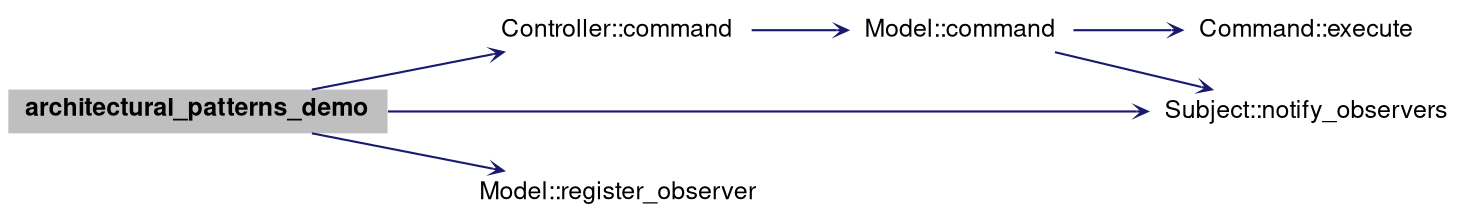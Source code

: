 digraph "architectural_patterns_demo"
{
 // LATEX_PDF_SIZE
  bgcolor="transparent";
  edge [fontname="Helvetica,Arial,sans-serif",fontsize=15,labelfontsize=15 arrowhead=open arrowtail=open arrowsize=0.5];
  node [fontname="Helvetica,Arial,sans-serif",fontsize=15,fontsize=12 shape=plaintext];
  rankdir="LR";
  Node1 [label=<<b>architectural_patterns_demo</b>>,height=0.2,width=0.4,color="black", fillcolor="grey75", style="filled", fontcolor="black",tooltip=" "];
  Node1 -> Node2 [color="midnightblue",style="solid"];
  Node2 [label="Controller::command",height=0.2,width=0.4,color="black",URL="$structController.html#af9531d07a0bf9d651c6830e88b64f0ff",tooltip=" "];
  Node2 -> Node3 [color="midnightblue",style="solid"];
  Node3 [label="Model::command",height=0.2,width=0.4,color="black",URL="$structModel.html#a9000558a25601a58c19f903bfb660e64",tooltip=" "];
  Node3 -> Node4 [color="midnightblue",style="solid"];
  Node4 [label="Command::execute",height=0.2,width=0.4,color="black",URL="$structCommand.html#acbc1a7f30a3962728ce2e167a032ac87",tooltip=" "];
  Node3 -> Node5 [color="midnightblue",style="solid"];
  Node5 [label="Subject::notify_observers",height=0.2,width=0.4,color="black",URL="$structSubject.html#a156c54b0ef570d0439f2347643192dc3",tooltip=" "];
  Node1 -> Node5 [color="midnightblue",style="solid"];
  Node1 -> Node6 [color="midnightblue",style="solid"];
  Node6 [label="Model::register_observer",height=0.2,width=0.4,color="black",URL="$structModel.html#a60ccf0ab3d641769ce8663a5c6f811b7",tooltip=" "];
}
